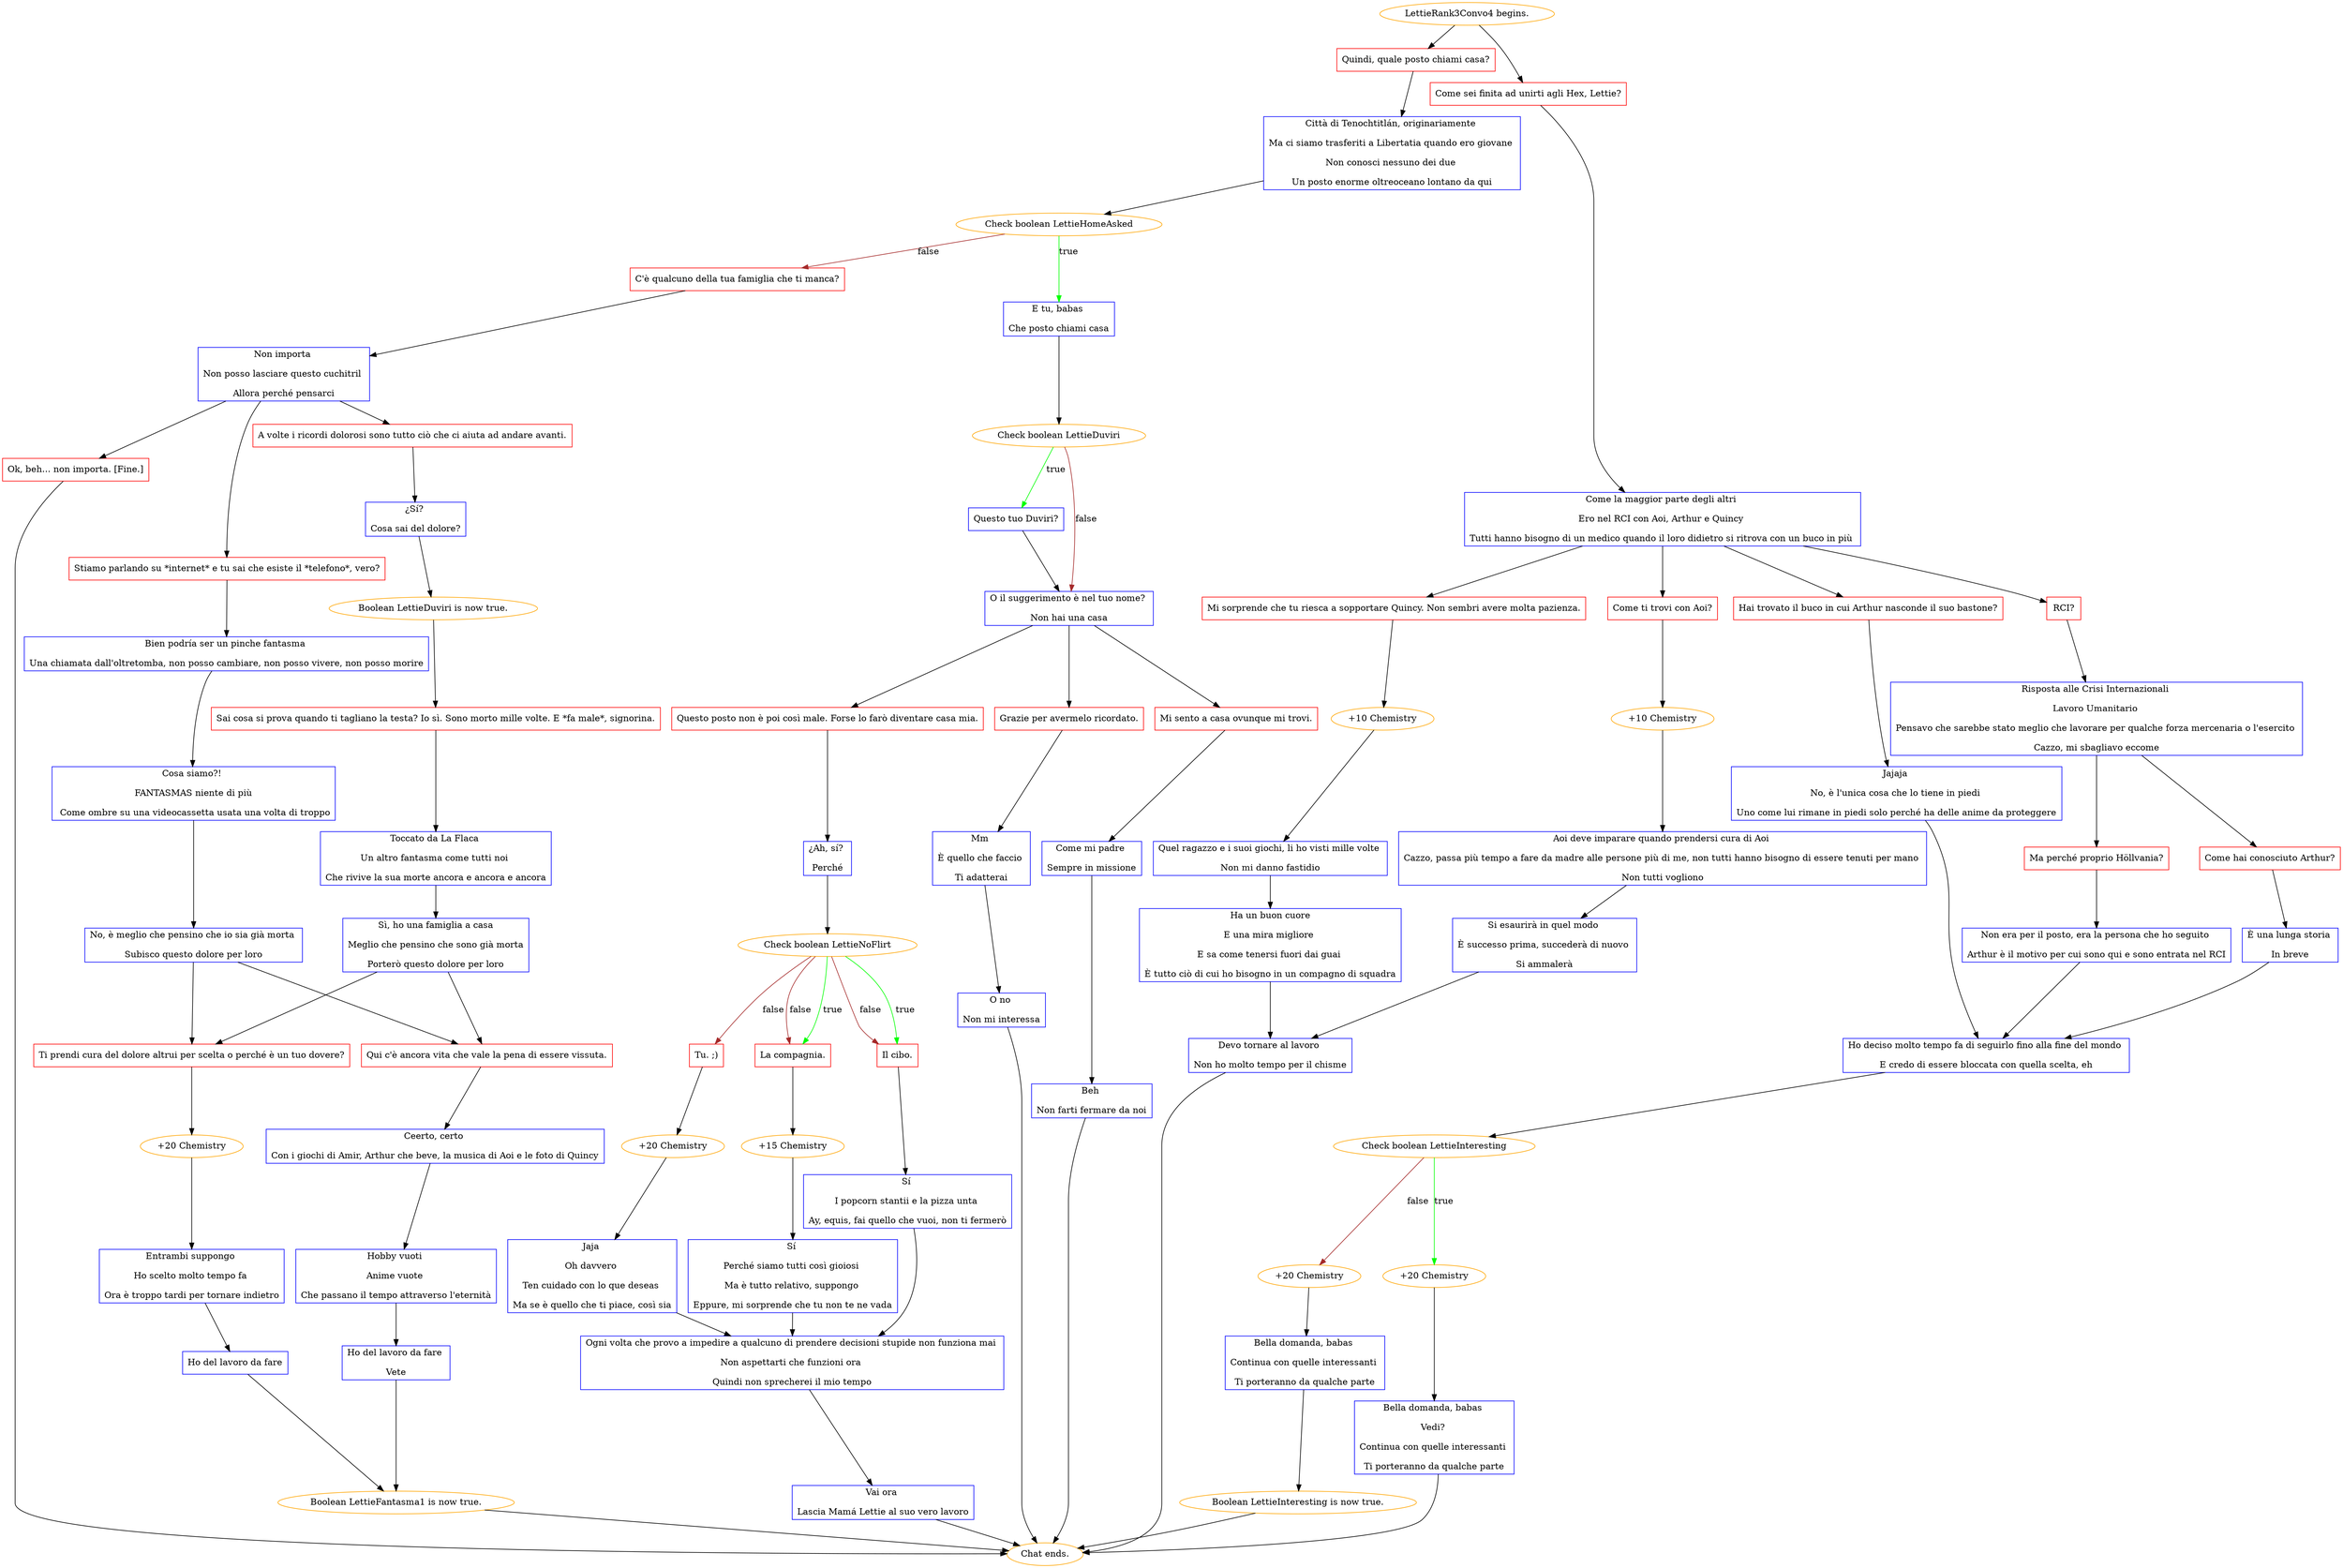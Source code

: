 digraph {
	"LettieRank3Convo4 begins." [color=orange];
		"LettieRank3Convo4 begins." -> j3572243022;
		"LettieRank3Convo4 begins." -> j2594765025;
	j3572243022 [label="Quindi, quale posto chiami casa?",shape=box,color=red];
		j3572243022 -> j2434904241;
	j2594765025 [label="Come sei finita ad unirti agli Hex, Lettie?",shape=box,color=red];
		j2594765025 -> j1701604049;
	j2434904241 [label="Città di Tenochtitlán, originariamente 
Ma ci siamo trasferiti a Libertatia quando ero giovane 
Non conosci nessuno dei due 
Un posto enorme oltreoceano lontano da qui",shape=box,color=blue];
		j2434904241 -> j626268686;
	j1701604049 [label="Come la maggior parte degli altri 
Ero nel RCI con Aoi, Arthur e Quincy 
Tutti hanno bisogno di un medico quando il loro didietro si ritrova con un buco in più ",shape=box,color=blue];
		j1701604049 -> j2008631144;
		j1701604049 -> j2642953256;
		j1701604049 -> j1525711369;
		j1701604049 -> j4134731242;
	j626268686 [label="Check boolean LettieHomeAsked",color=orange];
		j626268686 -> j3817036039 [label=true,color=green];
		j626268686 -> j174895657 [label=false,color=brown];
	j2008631144 [label="Come ti trovi con Aoi?",shape=box,color=red];
		j2008631144 -> j1213711719;
	j2642953256 [label="Mi sorprende che tu riesca a sopportare Quincy. Non sembri avere molta pazienza.",shape=box,color=red];
		j2642953256 -> j2793374854;
	j1525711369 [label="Hai trovato il buco in cui Arthur nasconde il suo bastone?",shape=box,color=red];
		j1525711369 -> j897692249;
	j4134731242 [label="RCI?",shape=box,color=red];
		j4134731242 -> j2669853496;
	j3817036039 [label="E tu, babas 
Che posto chiami casa",shape=box,color=blue];
		j3817036039 -> j2608084088;
	j174895657 [label="C'è qualcuno della tua famiglia che ti manca?",shape=box,color=red];
		j174895657 -> j2081437309;
	j1213711719 [label="+10 Chemistry",color=orange];
		j1213711719 -> j3324524145;
	j2793374854 [label="+10 Chemistry",color=orange];
		j2793374854 -> j4249314435;
	j897692249 [label="Jajaja 
No, è l'unica cosa che lo tiene in piedi 
Uno come lui rimane in piedi solo perché ha delle anime da proteggere",shape=box,color=blue];
		j897692249 -> j3181618564;
	j2669853496 [label="Risposta alle Crisi Internazionali 
Lavoro Umanitario 
Pensavo che sarebbe stato meglio che lavorare per qualche forza mercenaria o l'esercito 
Cazzo, mi sbagliavo eccome",shape=box,color=blue];
		j2669853496 -> j655026457;
		j2669853496 -> j1266036215;
	j2608084088 [label="Check boolean LettieDuviri",color=orange];
		j2608084088 -> j1929619567 [label=true,color=green];
		j2608084088 -> j1807508502 [label=false,color=brown];
	j2081437309 [label="Non importa 
Non posso lasciare questo cuchitril 
Allora perché pensarci",shape=box,color=blue];
		j2081437309 -> j518693999;
		j2081437309 -> j2449927505;
		j2081437309 -> j2127634072;
	j3324524145 [label="Aoi deve imparare quando prendersi cura di Aoi 
Cazzo, passa più tempo a fare da madre alle persone più di me, non tutti hanno bisogno di essere tenuti per mano 
Non tutti vogliono",shape=box,color=blue];
		j3324524145 -> j564935826;
	j4249314435 [label="Quel ragazzo e i suoi giochi, li ho visti mille volte 
Non mi danno fastidio",shape=box,color=blue];
		j4249314435 -> j644660372;
	j3181618564 [label="Ho deciso molto tempo fa di seguirlo fino alla fine del mondo 
E credo di essere bloccata con quella scelta, eh",shape=box,color=blue];
		j3181618564 -> j1451161206;
	j655026457 [label="Come hai conosciuto Arthur?",shape=box,color=red];
		j655026457 -> j3691444593;
	j1266036215 [label="Ma perché proprio Höllvania?",shape=box,color=red];
		j1266036215 -> j1768126018;
	j1929619567 [label="Questo tuo Duviri?",shape=box,color=blue];
		j1929619567 -> j1807508502;
	j1807508502 [label="O il suggerimento è nel tuo nome? 
Non hai una casa",shape=box,color=blue];
		j1807508502 -> j1960441924;
		j1807508502 -> j3313620050;
		j1807508502 -> j4184125597;
	j518693999 [label="A volte i ricordi dolorosi sono tutto ciò che ci aiuta ad andare avanti.",shape=box,color=red];
		j518693999 -> j2982674114;
	j2449927505 [label="Stiamo parlando su *internet* e tu sai che esiste il *telefono*, vero?",shape=box,color=red];
		j2449927505 -> j1260220586;
	j2127634072 [label="Ok, beh... non importa. [Fine.]",shape=box,color=red];
		j2127634072 -> "Chat ends.";
	j564935826 [label="Si esaurirà in quel modo 
È successo prima, succederà di nuovo 
Si ammalerà",shape=box,color=blue];
		j564935826 -> j3701539377;
	j644660372 [label="Ha un buon cuore
E una mira migliore 
E sa come tenersi fuori dai guai 
È tutto ciò di cui ho bisogno in un compagno di squadra",shape=box,color=blue];
		j644660372 -> j3701539377;
	j1451161206 [label="Check boolean LettieInteresting",color=orange];
		j1451161206 -> j3498048507 [label=true,color=green];
		j1451161206 -> j2578643378 [label=false,color=brown];
	j3691444593 [label="È una lunga storia 
In breve",shape=box,color=blue];
		j3691444593 -> j3181618564;
	j1768126018 [label="Non era per il posto, era la persona che ho seguito 
Arthur è il motivo per cui sono qui e sono entrata nel RCI",shape=box,color=blue];
		j1768126018 -> j3181618564;
	j1960441924 [label="Questo posto non è poi così male. Forse lo farò diventare casa mia.",shape=box,color=red];
		j1960441924 -> j2606049531;
	j3313620050 [label="Grazie per avermelo ricordato.",shape=box,color=red];
		j3313620050 -> j1873833754;
	j4184125597 [label="Mi sento a casa ovunque mi trovi.",shape=box,color=red];
		j4184125597 -> j4242393689;
	j2982674114 [label="¿Sí? 
Cosa sai del dolore?",shape=box,color=blue];
		j2982674114 -> j426327130;
	j1260220586 [label="Bien podría ser un pinche fantasma 
Una chiamata dall'oltretomba, non posso cambiare, non posso vivere, non posso morire",shape=box,color=blue];
		j1260220586 -> j2710592784;
	"Chat ends." [color=orange];
	j3701539377 [label="Devo tornare al lavoro 
Non ho molto tempo per il chisme",shape=box,color=blue];
		j3701539377 -> "Chat ends.";
	j3498048507 [label="+20 Chemistry",color=orange];
		j3498048507 -> j3746375100;
	j2578643378 [label="+20 Chemistry",color=orange];
		j2578643378 -> j2281708864;
	j2606049531 [label="¿Ah, sí? 
Perché",shape=box,color=blue];
		j2606049531 -> j628755748;
	j1873833754 [label="Mm 
È quello che faccio 
Ti adatterai",shape=box,color=blue];
		j1873833754 -> j36490668;
	j4242393689 [label="Come mi padre 
Sempre in missione",shape=box,color=blue];
		j4242393689 -> j1477208156;
	j426327130 [label="Boolean LettieDuviri is now true.",color=orange];
		j426327130 -> j2170346657;
	j2710592784 [label="Cosa siamo?! 
 FANTASMAS niente di più 
 Come ombre su una videocassetta usata una volta di troppo",shape=box,color=blue];
		j2710592784 -> j4211336275;
	j3746375100 [label="Bella domanda, babas 
Vedi? 
Continua con quelle interessanti 
Ti porteranno da qualche parte",shape=box,color=blue];
		j3746375100 -> "Chat ends.";
	j2281708864 [label="Bella domanda, babas 
Continua con quelle interessanti 
Ti porteranno da qualche parte",shape=box,color=blue];
		j2281708864 -> j70267491;
	j628755748 [label="Check boolean LettieNoFlirt",color=orange];
		j628755748 -> j4124908163 [label=true,color=green];
		j628755748 -> j2346337524 [label=true,color=green];
		j628755748 -> j2346337524 [label=false,color=brown];
		j628755748 -> j4124908163 [label=false,color=brown];
		j628755748 -> j964144935 [label=false,color=brown];
	j36490668 [label="O no 
Non mi interessa",shape=box,color=blue];
		j36490668 -> "Chat ends.";
	j1477208156 [label="Beh 
Non farti fermare da noi",shape=box,color=blue];
		j1477208156 -> "Chat ends.";
	j2170346657 [label="Sai cosa si prova quando ti tagliano la testa? Io sì. Sono morto mille volte. E *fa male*, signorina.",shape=box,color=red];
		j2170346657 -> j2357889644;
	j4211336275 [label="No, è meglio che pensino che io sia già morta 
Subisco questo dolore per loro",shape=box,color=blue];
		j4211336275 -> j173129481;
		j4211336275 -> j1402692225;
	j70267491 [label="Boolean LettieInteresting is now true.",color=orange];
		j70267491 -> "Chat ends.";
	j4124908163 [label="La compagnia.",shape=box,color=red];
		j4124908163 -> j2437276667;
	j2346337524 [label="Il cibo.",shape=box,color=red];
		j2346337524 -> j1409753124;
	j964144935 [label="Tu. ;)",shape=box,color=red];
		j964144935 -> j3137322621;
	j2357889644 [label="Toccato da La Flaca 
Un altro fantasma come tutti noi 
Che rivive la sua morte ancora e ancora e ancora",shape=box,color=blue];
		j2357889644 -> j3054878617;
	j173129481 [label="Ti prendi cura del dolore altrui per scelta o perché è un tuo dovere?",shape=box,color=red];
		j173129481 -> j1187972232;
	j1402692225 [label="Qui c'è ancora vita che vale la pena di essere vissuta.",shape=box,color=red];
		j1402692225 -> j3065177273;
	j2437276667 [label="+15 Chemistry",color=orange];
		j2437276667 -> j712714449;
	j1409753124 [label="Sí 
I popcorn stantii e la pizza unta 
Ay, equis, fai quello che vuoi, non ti fermerò",shape=box,color=blue];
		j1409753124 -> j3596208539;
	j3137322621 [label="+20 Chemistry",color=orange];
		j3137322621 -> j1122572876;
	j3054878617 [label="Sì, ho una famiglia a casa
Meglio che pensino che sono già morta
Porterò questo dolore per loro",shape=box,color=blue];
		j3054878617 -> j173129481;
		j3054878617 -> j1402692225;
	j1187972232 [label="+20 Chemistry",color=orange];
		j1187972232 -> j268761480;
	j3065177273 [label="Ceerto, certo 
Con i giochi di Amir, Arthur che beve, la musica di Aoi e le foto di Quincy",shape=box,color=blue];
		j3065177273 -> j64379888;
	j712714449 [label="Sí 
Perché siamo tutti così gioiosi 
Ma è tutto relativo, suppongo 
Eppure, mi sorprende che tu non te ne vada",shape=box,color=blue];
		j712714449 -> j3596208539;
	j3596208539 [label="Ogni volta che provo a impedire a qualcuno di prendere decisioni stupide non funziona mai 
Non aspettarti che funzioni ora 
Quindi non sprecherei il mio tempo",shape=box,color=blue];
		j3596208539 -> j976668923;
	j1122572876 [label="Jaja 
Oh davvero 
Ten cuidado con lo que deseas 
Ma se è quello che ti piace, così sia",shape=box,color=blue];
		j1122572876 -> j3596208539;
	j268761480 [label="Entrambi suppongo 
Ho scelto molto tempo fa 
Ora è troppo tardi per tornare indietro",shape=box,color=blue];
		j268761480 -> j2948211715;
	j64379888 [label="Hobby vuoti 
Anime vuote 
Che passano il tempo attraverso l'eternità",shape=box,color=blue];
		j64379888 -> j3778121893;
	j976668923 [label="Vai ora 
Lascia Mamá Lettie al suo vero lavoro",shape=box,color=blue];
		j976668923 -> "Chat ends.";
	j2948211715 [label="Ho del lavoro da fare",shape=box,color=blue];
		j2948211715 -> j1253712857;
	j3778121893 [label="Ho del lavoro da fare 
Vete",shape=box,color=blue];
		j3778121893 -> j1253712857;
	j1253712857 [label="Boolean LettieFantasma1 is now true.",color=orange];
		j1253712857 -> "Chat ends.";
}